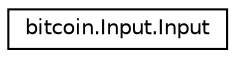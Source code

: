 digraph "Graphical Class Hierarchy"
{
  edge [fontname="Helvetica",fontsize="10",labelfontname="Helvetica",labelfontsize="10"];
  node [fontname="Helvetica",fontsize="10",shape=record];
  rankdir="LR";
  Node1 [label="bitcoin.Input.Input",height=0.2,width=0.4,color="black", fillcolor="white", style="filled",URL="$classbitcoin_1_1Input_1_1Input.html"];
}
